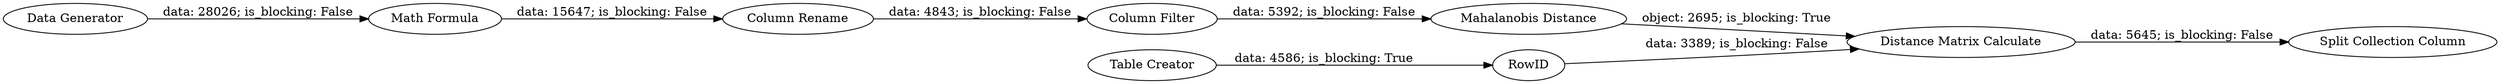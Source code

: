 digraph {
	"-3590348361800307201_76" [label=RowID]
	"5796681279928343981_70" [label="Distance Matrix Calculate"]
	"-7159982778642088126_75" [label="Column Rename"]
	"-7159982778642088126_77" [label="Column Filter"]
	"5796681279928343981_73" [label="Split Collection Column"]
	"-7159982778642088126_66" [label="Math Formula"]
	"5796681279928343981_67" [label="Mahalanobis Distance"]
	"-7159982778642088126_65" [label="Data Generator"]
	"-3590348361800307201_74" [label="Table Creator"]
	"-7159982778642088126_75" -> "-7159982778642088126_77" [label="data: 4843; is_blocking: False"]
	"5796681279928343981_70" -> "5796681279928343981_73" [label="data: 5645; is_blocking: False"]
	"-7159982778642088126_65" -> "-7159982778642088126_66" [label="data: 28026; is_blocking: False"]
	"-7159982778642088126_66" -> "-7159982778642088126_75" [label="data: 15647; is_blocking: False"]
	"-3590348361800307201_74" -> "-3590348361800307201_76" [label="data: 4586; is_blocking: True"]
	"5796681279928343981_67" -> "5796681279928343981_70" [label="object: 2695; is_blocking: True"]
	"-7159982778642088126_77" -> "5796681279928343981_67" [label="data: 5392; is_blocking: False"]
	"-3590348361800307201_76" -> "5796681279928343981_70" [label="data: 3389; is_blocking: False"]
	rankdir=LR
}

